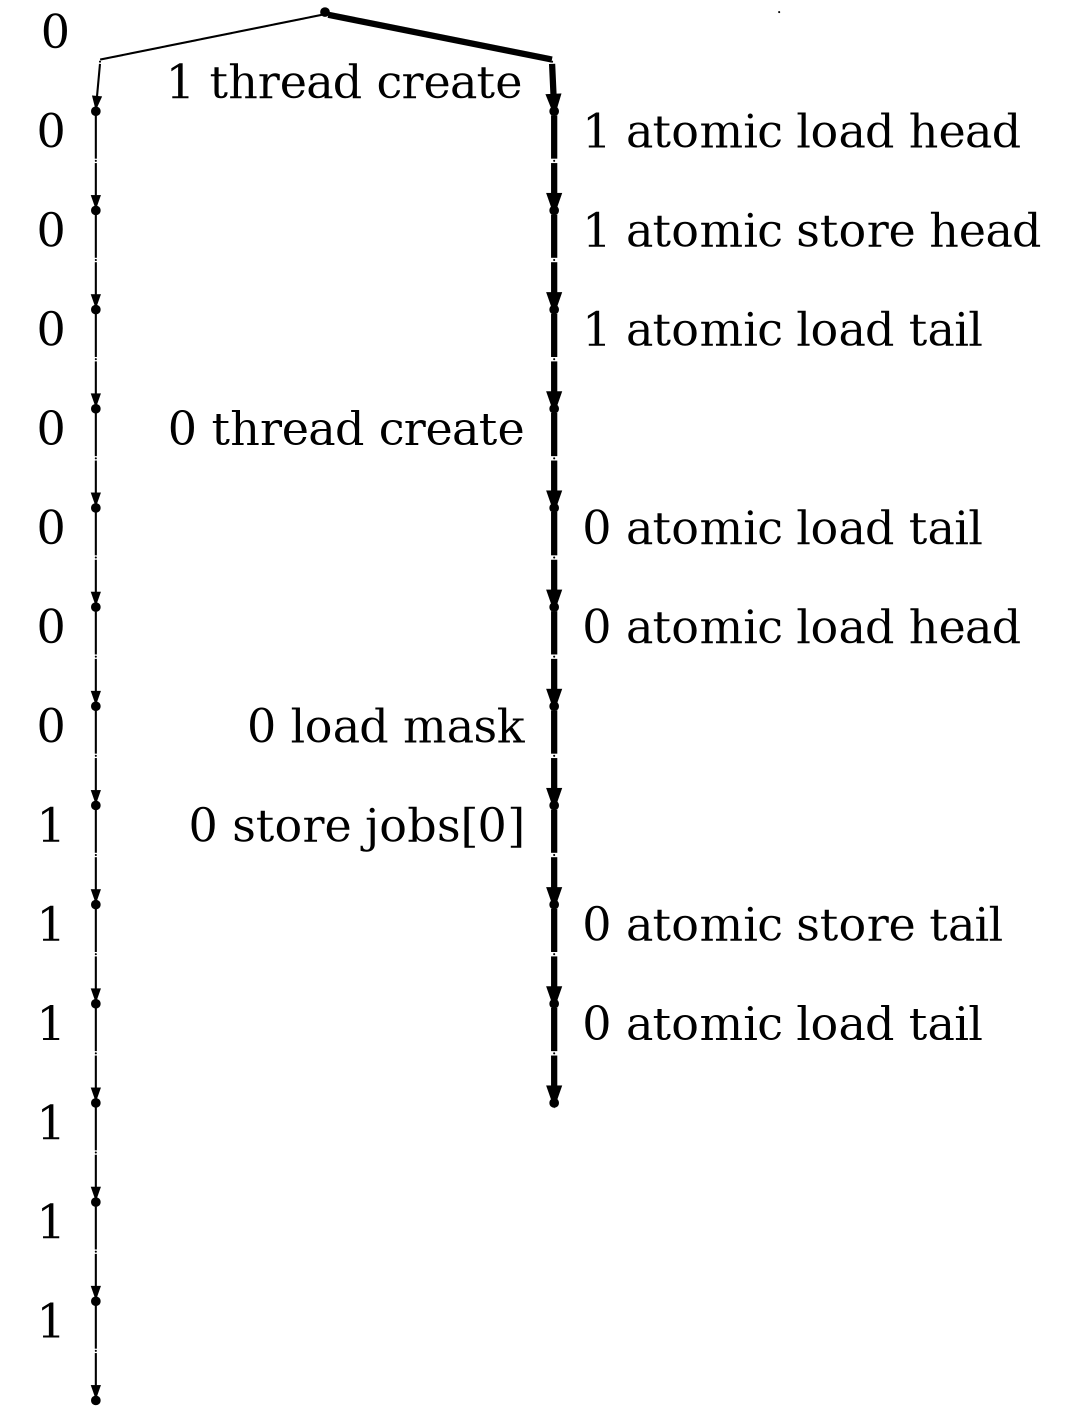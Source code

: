 digraph "" {
	graph [directed=True,
		dpi=300,
		forcelabels=True,
		nodesep=3,
		ordering=out,
		rankdir=TB,
		ranksep=0.3,
		"strict"=False
	];
	node [color=black,
		fillcolor=black,
		fixedsize=true,
		fontsize=22,
		height=.05,
		label="\N",
		shape=point,
		style=filled,
		width=.05
	];
	edge [arrowsize=0.5,
		color=black,
		fontname="Ubuntu Code",
		fontsize=22,
		penwidth=1,
		weight=100
	];
	s	 [label=""];
	"_instr_s.0"	 [width=0,
		xlabel="  0  "];
	s -> "_instr_s.0"	 [dir=none];
	"_instr_s.1"	 [width=0,
		xlabel="  1 thread create  "];
	s -> "_instr_s.1"	 [dir=none,
		penwidth=3];
	_instr_s	 [width=0];
	"s.0"	 [label=""];
	"_instr_s.0.0"	 [width=0,
		xlabel="  0  "];
	"s.0" -> "_instr_s.0.0"	 [dir=none];
	"_instr_s.0" -> "s.0";
	"s.0.0"	 [label=""];
	"_instr_s.0.0.0"	 [width=0,
		xlabel="  0  "];
	"s.0.0" -> "_instr_s.0.0.0"	 [dir=none];
	"_instr_s.0.0" -> "s.0.0";
	"s.0.0.0"	 [label=""];
	"_instr_s.0.0.0.0"	 [width=0,
		xlabel="  0  "];
	"s.0.0.0" -> "_instr_s.0.0.0.0"	 [dir=none];
	"_instr_s.0.0.0" -> "s.0.0.0";
	"s.0.0.0.0"	 [label=""];
	"_instr_s.0.0.0.0.0"	 [width=0,
		xlabel="  0  "];
	"s.0.0.0.0" -> "_instr_s.0.0.0.0.0"	 [dir=none];
	"_instr_s.0.0.0.0" -> "s.0.0.0.0";
	"s.0.0.0.0.0"	 [label=""];
	"_instr_s.0.0.0.0.0.0"	 [width=0,
		xlabel="  0  "];
	"s.0.0.0.0.0" -> "_instr_s.0.0.0.0.0.0"	 [dir=none];
	"_instr_s.0.0.0.0.0" -> "s.0.0.0.0.0";
	"s.0.0.0.0.0.0"	 [label=""];
	"_instr_s.0.0.0.0.0.0.0"	 [width=0,
		xlabel="  0  "];
	"s.0.0.0.0.0.0" -> "_instr_s.0.0.0.0.0.0.0"	 [dir=none];
	"_instr_s.0.0.0.0.0.0" -> "s.0.0.0.0.0.0";
	"s.0.0.0.0.0.0.0"	 [label=""];
	"_instr_s.0.0.0.0.0.0.0.0"	 [width=0,
		xlabel="  0  "];
	"s.0.0.0.0.0.0.0" -> "_instr_s.0.0.0.0.0.0.0.0"	 [dir=none];
	"_instr_s.0.0.0.0.0.0.0" -> "s.0.0.0.0.0.0.0";
	"s.0.0.0.0.0.0.0.0"	 [label=""];
	"_instr_s.0.0.0.0.0.0.0.0.1"	 [width=0,
		xlabel="  1  "];
	"s.0.0.0.0.0.0.0.0" -> "_instr_s.0.0.0.0.0.0.0.0.1"	 [dir=none];
	"_instr_s.0.0.0.0.0.0.0.0" -> "s.0.0.0.0.0.0.0.0";
	"s.0.0.0.0.0.0.0.0.1"	 [label=""];
	"_instr_s.0.0.0.0.0.0.0.0.1.1"	 [width=0,
		xlabel="  1  "];
	"s.0.0.0.0.0.0.0.0.1" -> "_instr_s.0.0.0.0.0.0.0.0.1.1"	 [dir=none];
	"_instr_s.0.0.0.0.0.0.0.0.1" -> "s.0.0.0.0.0.0.0.0.1";
	"s.0.0.0.0.0.0.0.0.1.1"	 [label=""];
	"_instr_s.0.0.0.0.0.0.0.0.1.1.1"	 [width=0,
		xlabel="  1  "];
	"s.0.0.0.0.0.0.0.0.1.1" -> "_instr_s.0.0.0.0.0.0.0.0.1.1.1"	 [dir=none];
	"_instr_s.0.0.0.0.0.0.0.0.1.1" -> "s.0.0.0.0.0.0.0.0.1.1";
	"s.0.0.0.0.0.0.0.0.1.1.1"	 [label=""];
	"_instr_s.0.0.0.0.0.0.0.0.1.1.1.1"	 [width=0,
		xlabel="  1  "];
	"s.0.0.0.0.0.0.0.0.1.1.1" -> "_instr_s.0.0.0.0.0.0.0.0.1.1.1.1"	 [dir=none];
	"_instr_s.0.0.0.0.0.0.0.0.1.1.1" -> "s.0.0.0.0.0.0.0.0.1.1.1";
	"s.0.0.0.0.0.0.0.0.1.1.1.1"	 [label=""];
	"_instr_s.0.0.0.0.0.0.0.0.1.1.1.1.1"	 [width=0,
		xlabel="  1  "];
	"s.0.0.0.0.0.0.0.0.1.1.1.1" -> "_instr_s.0.0.0.0.0.0.0.0.1.1.1.1.1"	 [dir=none];
	"_instr_s.0.0.0.0.0.0.0.0.1.1.1.1" -> "s.0.0.0.0.0.0.0.0.1.1.1.1";
	"s.0.0.0.0.0.0.0.0.1.1.1.1.1"	 [label=""];
	"_instr_s.0.0.0.0.0.0.0.0.1.1.1.1.1.1"	 [width=0,
		xlabel="  1  "];
	"s.0.0.0.0.0.0.0.0.1.1.1.1.1" -> "_instr_s.0.0.0.0.0.0.0.0.1.1.1.1.1.1"	 [dir=none];
	"_instr_s.0.0.0.0.0.0.0.0.1.1.1.1.1" -> "s.0.0.0.0.0.0.0.0.1.1.1.1.1";
	"s.0.0.0.0.0.0.0.0.1.1.1.1.1.1"	 [label=""];
	"_instr_s.0.0.0.0.0.0.0.0.1.1.1.1.1.1" -> "s.0.0.0.0.0.0.0.0.1.1.1.1.1.1";
	"s.1"	 [label=""];
	"_instr_s.1.1"	 [width=0,
		xlabel="  1 atomic load head  "];
	"s.1" -> "_instr_s.1.1"	 [dir=none,
		penwidth=3];
	"_instr_s.1" -> "s.1"	 [penwidth=3];
	"s.1.1"	 [label=""];
	"_instr_s.1.1.1"	 [width=0,
		xlabel="  1 atomic store head  "];
	"s.1.1" -> "_instr_s.1.1.1"	 [dir=none,
		penwidth=3];
	"_instr_s.1.1" -> "s.1.1"	 [penwidth=3];
	"s.1.1.1"	 [label=""];
	"_instr_s.1.1.1.1"	 [width=0,
		xlabel="  1 atomic load tail  "];
	"s.1.1.1" -> "_instr_s.1.1.1.1"	 [dir=none,
		penwidth=3];
	"_instr_s.1.1.1" -> "s.1.1.1"	 [penwidth=3];
	"s.1.1.1.1"	 [label=""];
	"_instr_s.1.1.1.1.0"	 [width=0,
		xlabel="  0 thread create  "];
	"s.1.1.1.1" -> "_instr_s.1.1.1.1.0"	 [dir=none,
		penwidth=3];
	"_instr_s.1.1.1.1" -> "s.1.1.1.1"	 [penwidth=3];
	"s.1.1.1.1.0"	 [label=""];
	"_instr_s.1.1.1.1.0.0"	 [width=0,
		xlabel="  0 atomic load tail  "];
	"s.1.1.1.1.0" -> "_instr_s.1.1.1.1.0.0"	 [dir=none,
		penwidth=3];
	"_instr_s.1.1.1.1.0" -> "s.1.1.1.1.0"	 [penwidth=3];
	"s.1.1.1.1.0.0"	 [label=""];
	"_instr_s.1.1.1.1.0.0.0"	 [width=0,
		xlabel="  0 atomic load head  "];
	"s.1.1.1.1.0.0" -> "_instr_s.1.1.1.1.0.0.0"	 [dir=none,
		penwidth=3];
	"_instr_s.1.1.1.1.0.0" -> "s.1.1.1.1.0.0"	 [penwidth=3];
	"s.1.1.1.1.0.0.0"	 [label=""];
	"_instr_s.1.1.1.1.0.0.0.0"	 [width=0,
		xlabel="  0 load mask  "];
	"s.1.1.1.1.0.0.0" -> "_instr_s.1.1.1.1.0.0.0.0"	 [dir=none,
		penwidth=3];
	"_instr_s.1.1.1.1.0.0.0" -> "s.1.1.1.1.0.0.0"	 [penwidth=3];
	"s.1.1.1.1.0.0.0.0"	 [label=""];
	"_instr_s.1.1.1.1.0.0.0.0.0"	 [width=0,
		xlabel="  0 store jobs[0]  "];
	"s.1.1.1.1.0.0.0.0" -> "_instr_s.1.1.1.1.0.0.0.0.0"	 [dir=none,
		penwidth=3];
	"_instr_s.1.1.1.1.0.0.0.0" -> "s.1.1.1.1.0.0.0.0"	 [penwidth=3];
	"s.1.1.1.1.0.0.0.0.0"	 [label=""];
	"_instr_s.1.1.1.1.0.0.0.0.0.0"	 [width=0,
		xlabel="  0 atomic store tail  "];
	"s.1.1.1.1.0.0.0.0.0" -> "_instr_s.1.1.1.1.0.0.0.0.0.0"	 [dir=none,
		penwidth=3];
	"_instr_s.1.1.1.1.0.0.0.0.0" -> "s.1.1.1.1.0.0.0.0.0"	 [penwidth=3];
	"s.1.1.1.1.0.0.0.0.0.0"	 [label=""];
	"_instr_s.1.1.1.1.0.0.0.0.0.0.0"	 [width=0,
		xlabel="  0 atomic load tail  "];
	"s.1.1.1.1.0.0.0.0.0.0" -> "_instr_s.1.1.1.1.0.0.0.0.0.0.0"	 [dir=none,
		penwidth=3];
	"_instr_s.1.1.1.1.0.0.0.0.0.0" -> "s.1.1.1.1.0.0.0.0.0.0"	 [penwidth=3];
	"s.1.1.1.1.0.0.0.0.0.0.0"	 [label=""];
	"_instr_s.1.1.1.1.0.0.0.0.0.0.0" -> "s.1.1.1.1.0.0.0.0.0.0.0"	 [penwidth=3];
}
